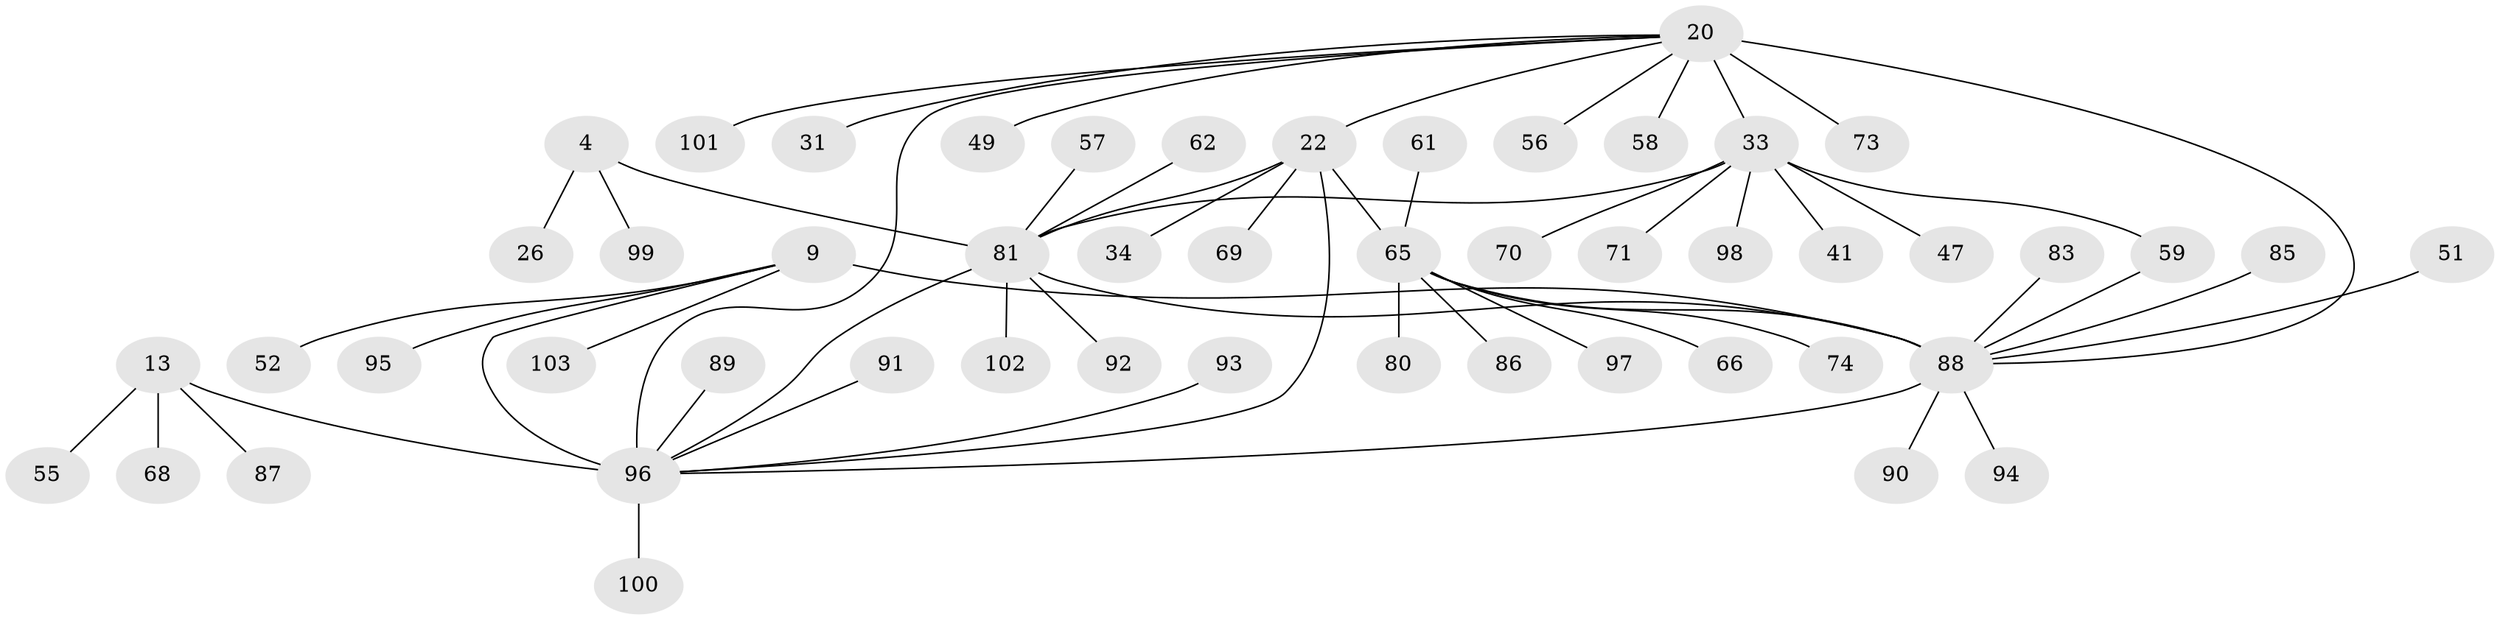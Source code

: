 // original degree distribution, {7: 0.06796116504854369, 5: 0.02912621359223301, 13: 0.009708737864077669, 6: 0.02912621359223301, 8: 0.02912621359223301, 12: 0.009708737864077669, 9: 0.02912621359223301, 4: 0.009708737864077669, 11: 0.009708737864077669, 10: 0.019417475728155338, 1: 0.6213592233009708, 2: 0.1262135922330097, 3: 0.009708737864077669}
// Generated by graph-tools (version 1.1) at 2025/54/03/09/25 04:54:57]
// undirected, 51 vertices, 58 edges
graph export_dot {
graph [start="1"]
  node [color=gray90,style=filled];
  4 [super="+2"];
  9 [super="+6"];
  13 [super="+12"];
  20 [super="+17"];
  22 [super="+21"];
  26;
  31;
  33 [super="+19+29+30"];
  34;
  41;
  47;
  49;
  51;
  52;
  55;
  56;
  57;
  58;
  59;
  61;
  62;
  65 [super="+40"];
  66;
  68;
  69;
  70;
  71;
  73;
  74;
  80;
  81 [super="+67+5"];
  83;
  85;
  86;
  87;
  88 [super="+32+42+28+43"];
  89;
  90;
  91 [super="+46"];
  92;
  93;
  94 [super="+79"];
  95;
  96 [super="+82"];
  97 [super="+75"];
  98;
  99;
  100;
  101 [super="+60"];
  102 [super="+84"];
  103;
  4 -- 26;
  4 -- 99;
  4 -- 81 [weight=6];
  9 -- 52;
  9 -- 103;
  9 -- 95;
  9 -- 88 [weight=6];
  9 -- 96;
  13 -- 68;
  13 -- 55;
  13 -- 87;
  13 -- 96 [weight=6];
  20 -- 49;
  20 -- 22;
  20 -- 101;
  20 -- 73;
  20 -- 56;
  20 -- 58;
  20 -- 31;
  20 -- 88;
  20 -- 33 [weight=6];
  20 -- 96 [weight=2];
  22 -- 34;
  22 -- 69;
  22 -- 81;
  22 -- 96;
  22 -- 65 [weight=6];
  33 -- 98;
  33 -- 70;
  33 -- 71;
  33 -- 41;
  33 -- 47;
  33 -- 81;
  33 -- 59;
  51 -- 88;
  57 -- 81;
  59 -- 88;
  61 -- 65;
  62 -- 81;
  65 -- 66;
  65 -- 97;
  65 -- 74;
  65 -- 80;
  65 -- 86;
  65 -- 88;
  81 -- 102;
  81 -- 92;
  81 -- 88 [weight=3];
  81 -- 96;
  83 -- 88;
  85 -- 88;
  88 -- 90;
  88 -- 94;
  88 -- 96;
  89 -- 96;
  91 -- 96;
  93 -- 96;
  96 -- 100;
}
